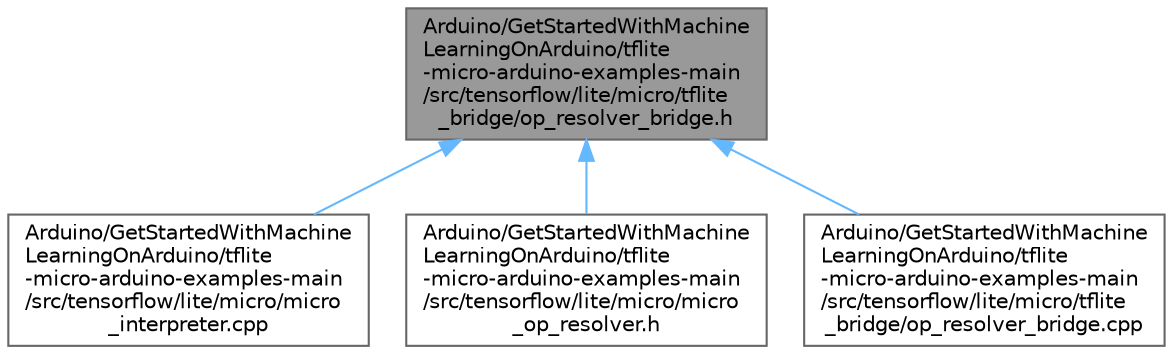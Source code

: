 digraph "Arduino/GetStartedWithMachineLearningOnArduino/tflite-micro-arduino-examples-main/src/tensorflow/lite/micro/tflite_bridge/op_resolver_bridge.h"
{
 // LATEX_PDF_SIZE
  bgcolor="transparent";
  edge [fontname=Helvetica,fontsize=10,labelfontname=Helvetica,labelfontsize=10];
  node [fontname=Helvetica,fontsize=10,shape=box,height=0.2,width=0.4];
  Node1 [id="Node000001",label="Arduino/GetStartedWithMachine\lLearningOnArduino/tflite\l-micro-arduino-examples-main\l/src/tensorflow/lite/micro/tflite\l_bridge/op_resolver_bridge.h",height=0.2,width=0.4,color="gray40", fillcolor="grey60", style="filled", fontcolor="black",tooltip=" "];
  Node1 -> Node2 [id="edge1_Node000001_Node000002",dir="back",color="steelblue1",style="solid",tooltip=" "];
  Node2 [id="Node000002",label="Arduino/GetStartedWithMachine\lLearningOnArduino/tflite\l-micro-arduino-examples-main\l/src/tensorflow/lite/micro/micro\l_interpreter.cpp",height=0.2,width=0.4,color="grey40", fillcolor="white", style="filled",URL="$micro__interpreter_8cpp.html",tooltip=" "];
  Node1 -> Node3 [id="edge2_Node000001_Node000003",dir="back",color="steelblue1",style="solid",tooltip=" "];
  Node3 [id="Node000003",label="Arduino/GetStartedWithMachine\lLearningOnArduino/tflite\l-micro-arduino-examples-main\l/src/tensorflow/lite/micro/micro\l_op_resolver.h",height=0.2,width=0.4,color="grey40", fillcolor="white", style="filled",URL="$tflite-micro-arduino-examples-main_2src_2tensorflow_2lite_2micro_2micro__op__resolver_8h.html",tooltip=" "];
  Node1 -> Node4 [id="edge3_Node000001_Node000004",dir="back",color="steelblue1",style="solid",tooltip=" "];
  Node4 [id="Node000004",label="Arduino/GetStartedWithMachine\lLearningOnArduino/tflite\l-micro-arduino-examples-main\l/src/tensorflow/lite/micro/tflite\l_bridge/op_resolver_bridge.cpp",height=0.2,width=0.4,color="grey40", fillcolor="white", style="filled",URL="$op__resolver__bridge_8cpp.html",tooltip=" "];
}
